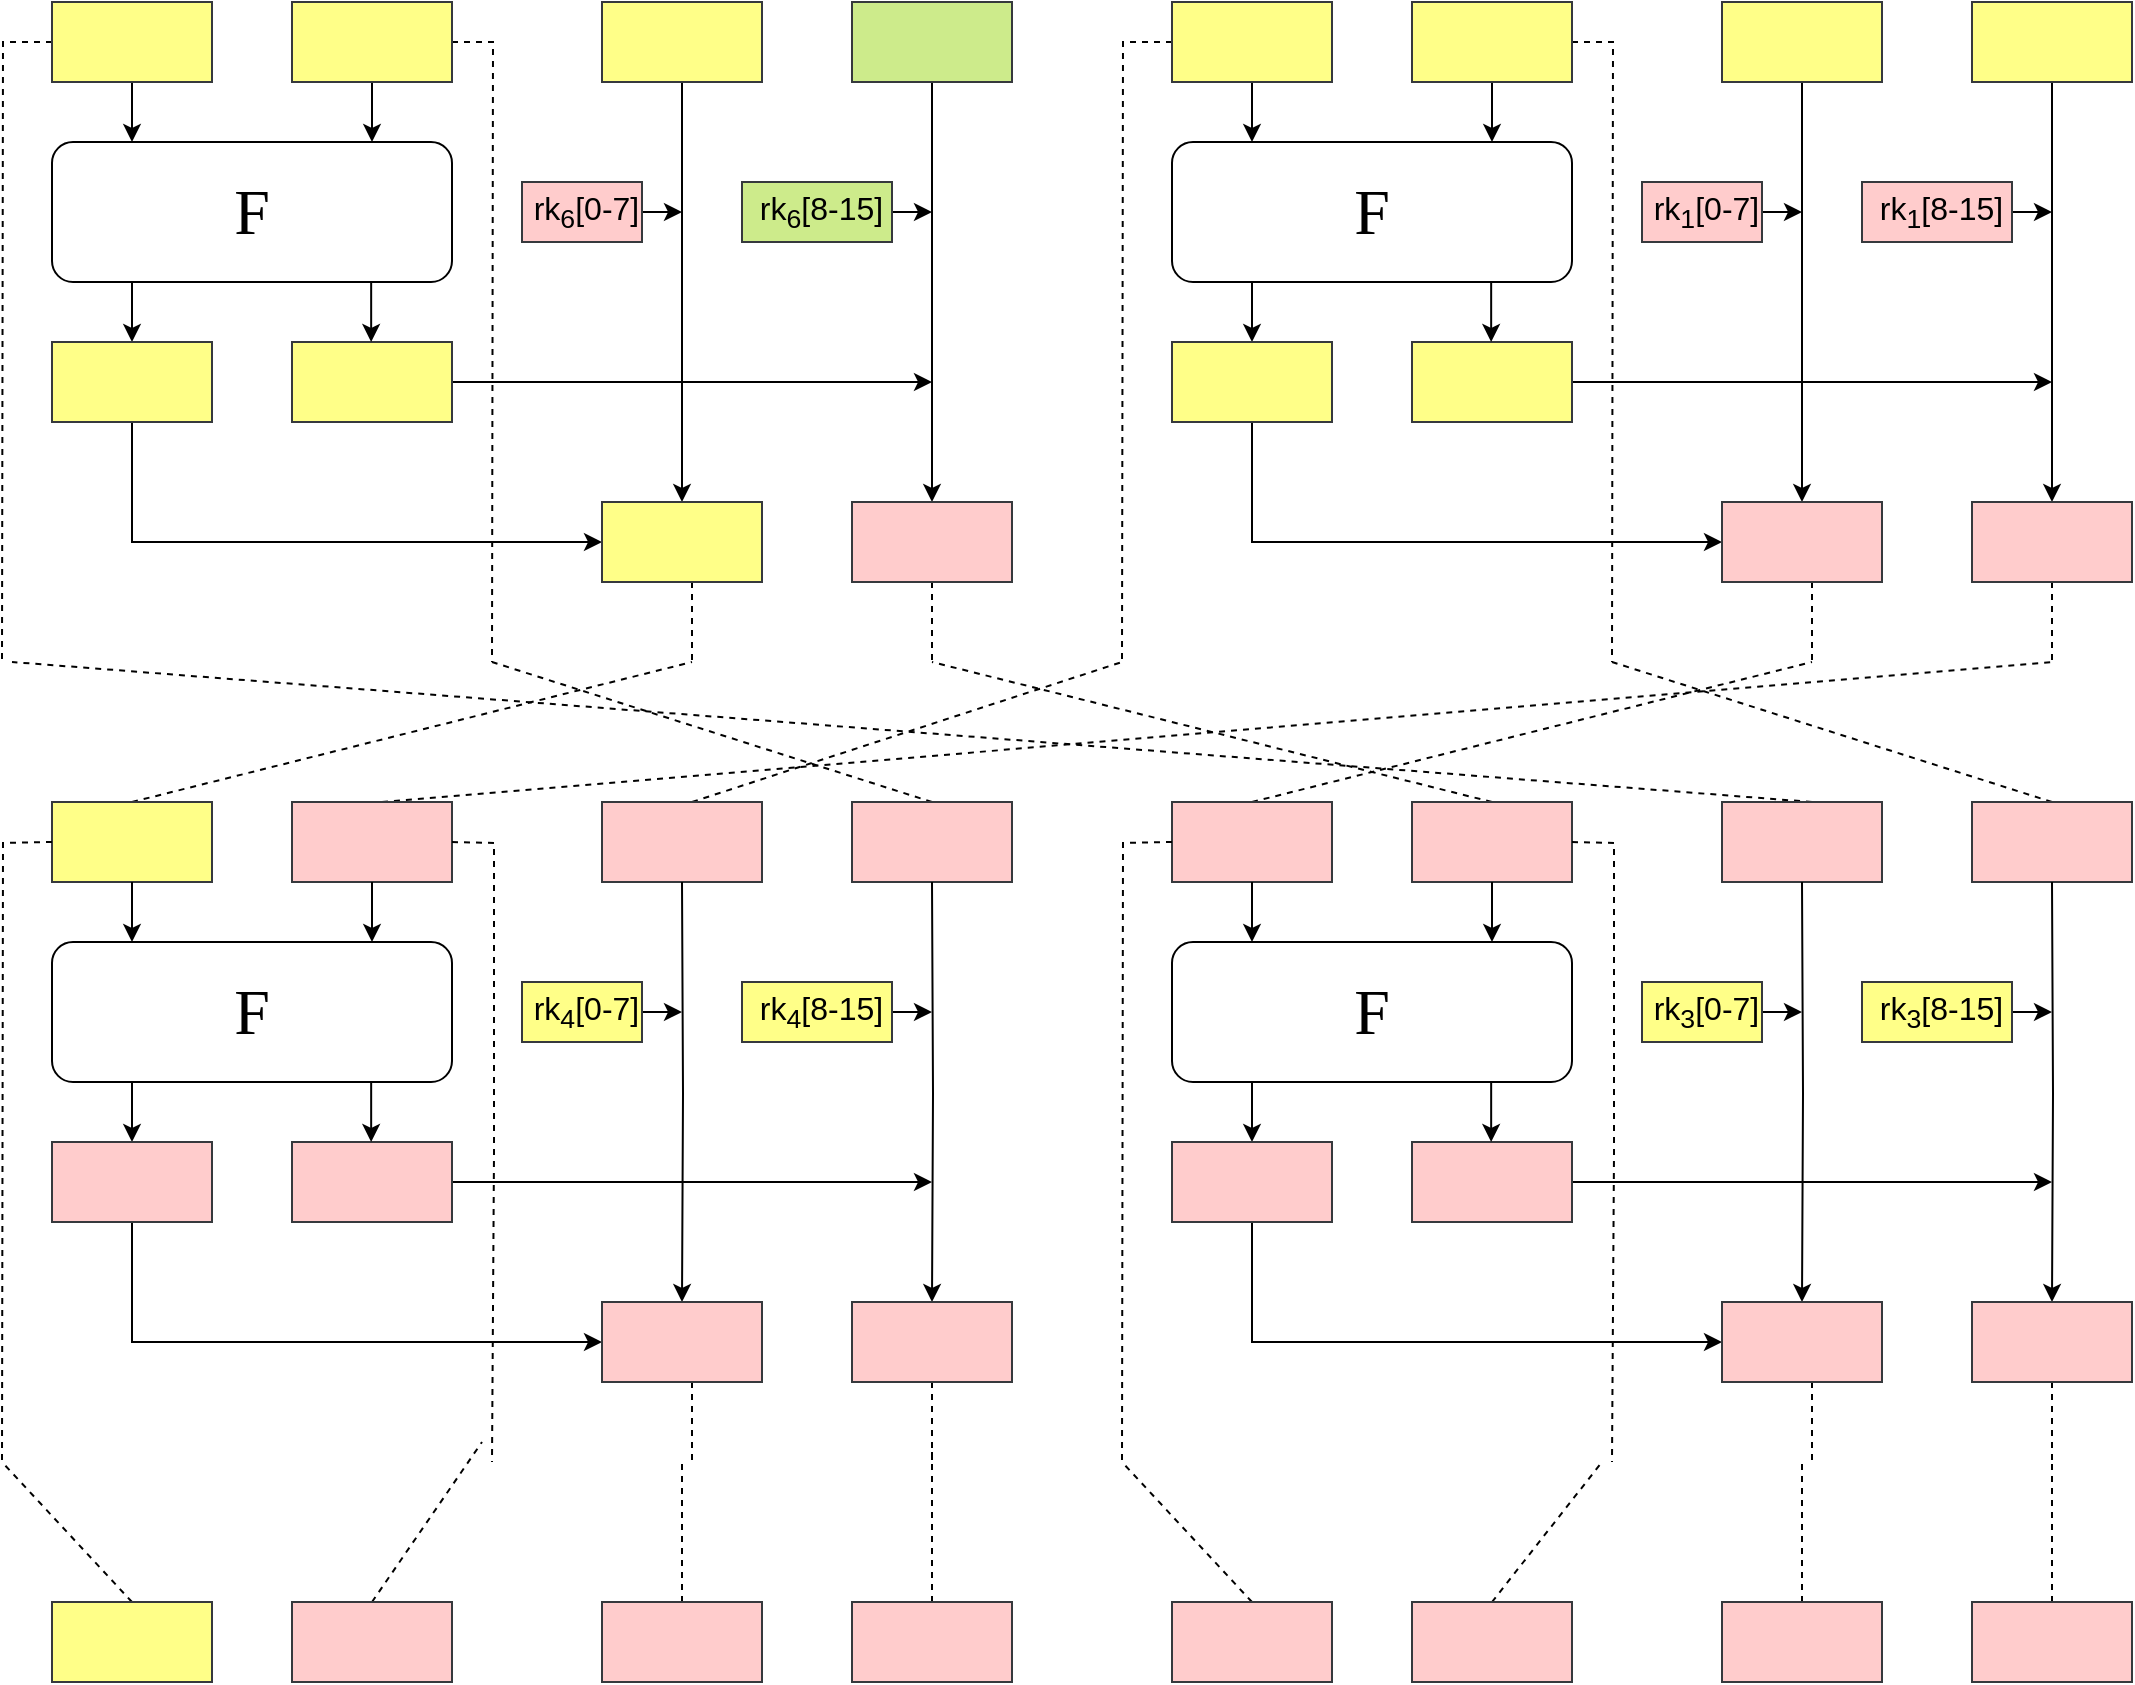 <mxfile version="25.0.3">
  <diagram name="第 1 页" id="33T3oQKg2jp4dK40noAK">
    <mxGraphModel dx="2049" dy="1054" grid="1" gridSize="10" guides="1" tooltips="1" connect="1" arrows="1" fold="1" page="1" pageScale="1" pageWidth="1169" pageHeight="1654" math="0" shadow="0">
      <root>
        <mxCell id="0" />
        <mxCell id="1" parent="0" />
        <mxCell id="R2j_WGsKVn8EYMGW6Qm4-13" style="edgeStyle=orthogonalEdgeStyle;rounded=0;orthogonalLoop=1;jettySize=auto;html=1;" parent="1" source="D-i1duRZGYbxX3AgBeWL-1" edge="1">
          <mxGeometry relative="1" as="geometry">
            <mxPoint x="115" y="100" as="targetPoint" />
          </mxGeometry>
        </mxCell>
        <mxCell id="R2j_WGsKVn8EYMGW6Qm4-34" style="edgeStyle=orthogonalEdgeStyle;rounded=0;orthogonalLoop=1;jettySize=auto;html=1;dashed=1;strokeColor=default;align=center;verticalAlign=middle;fontFamily=Times New Roman;fontSize=18;fontColor=default;labelBackgroundColor=default;endArrow=none;endFill=0;" parent="1" source="D-i1duRZGYbxX3AgBeWL-1" edge="1">
          <mxGeometry relative="1" as="geometry">
            <mxPoint x="50" y="360.0" as="targetPoint" />
          </mxGeometry>
        </mxCell>
        <mxCell id="D-i1duRZGYbxX3AgBeWL-1" value="" style="rounded=0;whiteSpace=wrap;html=1;fillColor=#ffff88;strokeColor=#36393d;" parent="1" vertex="1">
          <mxGeometry x="75" y="30" width="80" height="40" as="geometry" />
        </mxCell>
        <mxCell id="D-i1duRZGYbxX3AgBeWL-120" style="rounded=0;orthogonalLoop=1;jettySize=auto;html=1;exitX=0;exitY=1;exitDx=0;exitDy=0;fontFamily=Times New Roman;fontSize=18;fontColor=default;dashed=1;strokeColor=default;align=center;verticalAlign=middle;labelBackgroundColor=default;endArrow=none;endFill=0;" parent="1" edge="1">
          <mxGeometry relative="1" as="geometry">
            <mxPoint x="395" y="360" as="targetPoint" />
            <mxPoint x="395" y="320" as="sourcePoint" />
          </mxGeometry>
        </mxCell>
        <mxCell id="D-i1duRZGYbxX3AgBeWL-121" style="rounded=0;orthogonalLoop=1;jettySize=auto;html=1;exitX=0;exitY=1;exitDx=0;exitDy=0;fontFamily=Times New Roman;fontSize=18;fontColor=default;dashed=1;strokeColor=default;align=center;verticalAlign=middle;labelBackgroundColor=default;endArrow=none;endFill=0;" parent="1" edge="1">
          <mxGeometry relative="1" as="geometry">
            <mxPoint x="515" y="360" as="targetPoint" />
            <mxPoint x="515" y="320" as="sourcePoint" />
          </mxGeometry>
        </mxCell>
        <mxCell id="D-i1duRZGYbxX3AgBeWL-126" style="rounded=0;orthogonalLoop=1;jettySize=auto;html=1;exitX=1;exitY=0;exitDx=0;exitDy=0;fontFamily=Times New Roman;fontSize=18;fontColor=default;endArrow=none;endFill=0;dashed=1;" parent="1" edge="1">
          <mxGeometry relative="1" as="geometry">
            <mxPoint x="395" y="360" as="targetPoint" />
            <mxPoint x="115" y="430" as="sourcePoint" />
          </mxGeometry>
        </mxCell>
        <mxCell id="D-i1duRZGYbxX3AgBeWL-127" style="rounded=0;orthogonalLoop=1;jettySize=auto;html=1;exitX=0;exitY=0;exitDx=0;exitDy=0;fontFamily=Times New Roman;fontSize=18;fontColor=default;dashed=1;strokeColor=default;align=center;verticalAlign=middle;labelBackgroundColor=default;endArrow=none;endFill=0;" parent="1" edge="1">
          <mxGeometry relative="1" as="geometry">
            <mxPoint x="1075" y="360" as="targetPoint" />
            <mxPoint x="240" y="430" as="sourcePoint" />
          </mxGeometry>
        </mxCell>
        <mxCell id="D-i1duRZGYbxX3AgBeWL-128" style="rounded=0;orthogonalLoop=1;jettySize=auto;html=1;exitX=1;exitY=0;exitDx=0;exitDy=0;fontFamily=Times New Roman;fontSize=18;fontColor=default;dashed=1;strokeColor=default;align=center;verticalAlign=middle;labelBackgroundColor=default;endArrow=none;endFill=0;" parent="1" edge="1">
          <mxGeometry relative="1" as="geometry">
            <mxPoint x="610" y="360" as="targetPoint" />
            <mxPoint x="395" y="430" as="sourcePoint" />
          </mxGeometry>
        </mxCell>
        <mxCell id="D-i1duRZGYbxX3AgBeWL-129" style="rounded=0;orthogonalLoop=1;jettySize=auto;html=1;exitX=0;exitY=0;exitDx=0;exitDy=0;fontFamily=Times New Roman;fontSize=18;fontColor=default;dashed=1;strokeColor=default;align=center;verticalAlign=middle;labelBackgroundColor=default;endArrow=none;endFill=0;" parent="1" edge="1">
          <mxGeometry relative="1" as="geometry">
            <mxPoint x="295" y="360" as="targetPoint" />
            <mxPoint x="515" y="430" as="sourcePoint" />
          </mxGeometry>
        </mxCell>
        <mxCell id="D-i1duRZGYbxX3AgBeWL-130" style="rounded=0;orthogonalLoop=1;jettySize=auto;html=1;exitX=1;exitY=0;exitDx=0;exitDy=0;fontFamily=Times New Roman;fontSize=18;fontColor=default;dashed=1;strokeColor=default;align=center;verticalAlign=middle;labelBackgroundColor=default;endArrow=none;endFill=0;" parent="1" edge="1">
          <mxGeometry relative="1" as="geometry">
            <mxPoint x="955" y="360" as="targetPoint" />
            <mxPoint x="675" y="430" as="sourcePoint" />
          </mxGeometry>
        </mxCell>
        <mxCell id="D-i1duRZGYbxX3AgBeWL-131" style="rounded=0;orthogonalLoop=1;jettySize=auto;html=1;exitX=0;exitY=0;exitDx=0;exitDy=0;fontFamily=Times New Roman;fontSize=18;fontColor=default;dashed=1;strokeColor=default;align=center;verticalAlign=middle;labelBackgroundColor=default;endArrow=none;endFill=0;" parent="1" edge="1">
          <mxGeometry relative="1" as="geometry">
            <mxPoint x="515" y="360" as="targetPoint" />
            <mxPoint x="795" y="430" as="sourcePoint" />
          </mxGeometry>
        </mxCell>
        <mxCell id="D-i1duRZGYbxX3AgBeWL-132" style="rounded=0;orthogonalLoop=1;jettySize=auto;html=1;exitX=1;exitY=0;exitDx=0;exitDy=0;fontFamily=Times New Roman;fontSize=18;fontColor=default;dashed=1;strokeColor=default;align=center;verticalAlign=middle;labelBackgroundColor=default;endArrow=none;endFill=0;" parent="1" edge="1">
          <mxGeometry relative="1" as="geometry">
            <mxPoint x="55" y="360" as="targetPoint" />
            <mxPoint x="955" y="430" as="sourcePoint" />
          </mxGeometry>
        </mxCell>
        <mxCell id="D-i1duRZGYbxX3AgBeWL-133" style="rounded=0;orthogonalLoop=1;jettySize=auto;html=1;exitX=1;exitY=0;exitDx=0;exitDy=0;fontFamily=Times New Roman;fontSize=18;fontColor=default;dashed=1;strokeColor=default;align=center;verticalAlign=middle;labelBackgroundColor=default;endArrow=none;endFill=0;" parent="1" edge="1">
          <mxGeometry relative="1" as="geometry">
            <mxPoint x="855" y="360" as="targetPoint" />
            <mxPoint x="1075" y="430" as="sourcePoint" />
          </mxGeometry>
        </mxCell>
        <mxCell id="R2j_WGsKVn8EYMGW6Qm4-14" style="edgeStyle=orthogonalEdgeStyle;rounded=0;orthogonalLoop=1;jettySize=auto;html=1;" parent="1" source="R2j_WGsKVn8EYMGW6Qm4-2" edge="1">
          <mxGeometry relative="1" as="geometry">
            <mxPoint x="235" y="100" as="targetPoint" />
          </mxGeometry>
        </mxCell>
        <mxCell id="R2j_WGsKVn8EYMGW6Qm4-35" style="edgeStyle=orthogonalEdgeStyle;rounded=0;orthogonalLoop=1;jettySize=auto;html=1;dashed=1;strokeColor=default;align=center;verticalAlign=middle;fontFamily=Times New Roman;fontSize=18;fontColor=default;labelBackgroundColor=default;endArrow=none;endFill=0;" parent="1" source="R2j_WGsKVn8EYMGW6Qm4-2" edge="1">
          <mxGeometry relative="1" as="geometry">
            <mxPoint x="295" y="360.0" as="targetPoint" />
          </mxGeometry>
        </mxCell>
        <mxCell id="R2j_WGsKVn8EYMGW6Qm4-2" value="" style="rounded=0;whiteSpace=wrap;html=1;fillColor=#ffff88;strokeColor=#36393d;" parent="1" vertex="1">
          <mxGeometry x="195" y="30" width="80" height="40" as="geometry" />
        </mxCell>
        <mxCell id="R2j_WGsKVn8EYMGW6Qm4-20" style="edgeStyle=orthogonalEdgeStyle;rounded=0;orthogonalLoop=1;jettySize=auto;html=1;entryX=0.5;entryY=0;entryDx=0;entryDy=0;" parent="1" source="R2j_WGsKVn8EYMGW6Qm4-3" target="R2j_WGsKVn8EYMGW6Qm4-21" edge="1">
          <mxGeometry relative="1" as="geometry">
            <mxPoint x="390" y="250" as="targetPoint" />
          </mxGeometry>
        </mxCell>
        <mxCell id="R2j_WGsKVn8EYMGW6Qm4-3" value="" style="rounded=0;whiteSpace=wrap;html=1;fillColor=#ffff88;strokeColor=#36393d;" parent="1" vertex="1">
          <mxGeometry x="350" y="30" width="80" height="40" as="geometry" />
        </mxCell>
        <mxCell id="R2j_WGsKVn8EYMGW6Qm4-32" style="edgeStyle=orthogonalEdgeStyle;rounded=0;orthogonalLoop=1;jettySize=auto;html=1;entryX=0.5;entryY=0;entryDx=0;entryDy=0;" parent="1" source="R2j_WGsKVn8EYMGW6Qm4-4" target="R2j_WGsKVn8EYMGW6Qm4-29" edge="1">
          <mxGeometry relative="1" as="geometry" />
        </mxCell>
        <mxCell id="R2j_WGsKVn8EYMGW6Qm4-4" value="" style="rounded=0;whiteSpace=wrap;html=1;fillColor=#cdeb8b;strokeColor=#36393d;" parent="1" vertex="1">
          <mxGeometry x="475" y="30" width="80" height="40" as="geometry" />
        </mxCell>
        <mxCell id="R2j_WGsKVn8EYMGW6Qm4-5" value="&lt;font face=&quot;Lucida Console&quot; style=&quot;font-size: 32px;&quot;&gt;F&lt;/font&gt;" style="rounded=1;whiteSpace=wrap;html=1;" parent="1" vertex="1">
          <mxGeometry x="75" y="100" width="200" height="70" as="geometry" />
        </mxCell>
        <mxCell id="R2j_WGsKVn8EYMGW6Qm4-15" style="edgeStyle=orthogonalEdgeStyle;rounded=0;orthogonalLoop=1;jettySize=auto;html=1;startArrow=classic;startFill=1;endArrow=none;endFill=0;" parent="1" source="R2j_WGsKVn8EYMGW6Qm4-8" edge="1">
          <mxGeometry relative="1" as="geometry">
            <mxPoint x="115" y="170" as="targetPoint" />
          </mxGeometry>
        </mxCell>
        <mxCell id="R2j_WGsKVn8EYMGW6Qm4-26" style="edgeStyle=orthogonalEdgeStyle;rounded=0;orthogonalLoop=1;jettySize=auto;html=1;entryX=0;entryY=0.5;entryDx=0;entryDy=0;" parent="1" target="R2j_WGsKVn8EYMGW6Qm4-21" edge="1">
          <mxGeometry relative="1" as="geometry">
            <mxPoint x="115" y="240" as="sourcePoint" />
            <mxPoint x="310" y="300" as="targetPoint" />
            <Array as="points">
              <mxPoint x="115" y="300" />
            </Array>
          </mxGeometry>
        </mxCell>
        <mxCell id="R2j_WGsKVn8EYMGW6Qm4-8" value="" style="rounded=0;whiteSpace=wrap;html=1;fillColor=#ffff88;strokeColor=#36393d;" parent="1" vertex="1">
          <mxGeometry x="75" y="200" width="80" height="40" as="geometry" />
        </mxCell>
        <mxCell id="R2j_WGsKVn8EYMGW6Qm4-31" style="edgeStyle=orthogonalEdgeStyle;rounded=0;orthogonalLoop=1;jettySize=auto;html=1;" parent="1" source="R2j_WGsKVn8EYMGW6Qm4-19" edge="1">
          <mxGeometry relative="1" as="geometry">
            <mxPoint x="515" y="220" as="targetPoint" />
          </mxGeometry>
        </mxCell>
        <mxCell id="R2j_WGsKVn8EYMGW6Qm4-19" value="" style="rounded=0;whiteSpace=wrap;html=1;fillColor=#ffff88;strokeColor=#36393d;" parent="1" vertex="1">
          <mxGeometry x="195" y="200" width="80" height="40" as="geometry" />
        </mxCell>
        <mxCell id="R2j_WGsKVn8EYMGW6Qm4-21" value="" style="rounded=0;whiteSpace=wrap;html=1;fillColor=#ffff88;strokeColor=#36393d;" parent="1" vertex="1">
          <mxGeometry x="350" y="280" width="80" height="40" as="geometry" />
        </mxCell>
        <mxCell id="R2j_WGsKVn8EYMGW6Qm4-27" style="edgeStyle=orthogonalEdgeStyle;rounded=0;orthogonalLoop=1;jettySize=auto;html=1;" parent="1" source="R2j_WGsKVn8EYMGW6Qm4-23" edge="1">
          <mxGeometry relative="1" as="geometry">
            <mxPoint x="390" y="135" as="targetPoint" />
          </mxGeometry>
        </mxCell>
        <mxCell id="R2j_WGsKVn8EYMGW6Qm4-23" value="&lt;font style=&quot;font-size: 16px;&quot;&gt;&amp;nbsp;rk&lt;sub&gt;6&lt;/sub&gt;[0-7]&lt;/font&gt;" style="text;html=1;align=center;verticalAlign=middle;whiteSpace=wrap;rounded=0;fillColor=#ffcccc;strokeColor=#36393d;" parent="1" vertex="1">
          <mxGeometry x="310" y="120" width="60" height="30" as="geometry" />
        </mxCell>
        <mxCell id="R2j_WGsKVn8EYMGW6Qm4-33" style="edgeStyle=orthogonalEdgeStyle;rounded=0;orthogonalLoop=1;jettySize=auto;html=1;" parent="1" source="R2j_WGsKVn8EYMGW6Qm4-28" edge="1">
          <mxGeometry relative="1" as="geometry">
            <mxPoint x="515" y="135" as="targetPoint" />
          </mxGeometry>
        </mxCell>
        <mxCell id="R2j_WGsKVn8EYMGW6Qm4-28" value="&lt;font style=&quot;font-size: 16px;&quot;&gt;&amp;nbsp;rk&lt;sub&gt;6&lt;/sub&gt;[8-15]&lt;/font&gt;" style="text;html=1;align=center;verticalAlign=middle;whiteSpace=wrap;rounded=0;fillColor=#cdeb8b;strokeColor=#36393d;" parent="1" vertex="1">
          <mxGeometry x="420" y="120" width="75" height="30" as="geometry" />
        </mxCell>
        <mxCell id="R2j_WGsKVn8EYMGW6Qm4-29" value="" style="rounded=0;whiteSpace=wrap;html=1;fillColor=#ffcccc;strokeColor=#36393d;" parent="1" vertex="1">
          <mxGeometry x="475" y="280" width="80" height="40" as="geometry" />
        </mxCell>
        <mxCell id="R2j_WGsKVn8EYMGW6Qm4-36" value="" style="rounded=0;whiteSpace=wrap;html=1;fillColor=#ffff88;strokeColor=#36393d;" parent="1" vertex="1">
          <mxGeometry x="75" y="430" width="80" height="40" as="geometry" />
        </mxCell>
        <mxCell id="R2j_WGsKVn8EYMGW6Qm4-37" value="" style="rounded=0;whiteSpace=wrap;html=1;fillColor=#ffcccc;strokeColor=#36393d;" parent="1" vertex="1">
          <mxGeometry x="195" y="430" width="80" height="40" as="geometry" />
        </mxCell>
        <mxCell id="R2j_WGsKVn8EYMGW6Qm4-38" value="" style="rounded=0;whiteSpace=wrap;html=1;fillColor=#ffcccc;strokeColor=#36393d;" parent="1" vertex="1">
          <mxGeometry x="350" y="430" width="80" height="40" as="geometry" />
        </mxCell>
        <mxCell id="R2j_WGsKVn8EYMGW6Qm4-39" value="" style="rounded=0;whiteSpace=wrap;html=1;fillColor=#ffcccc;strokeColor=#36393d;" parent="1" vertex="1">
          <mxGeometry x="475" y="430" width="80" height="40" as="geometry" />
        </mxCell>
        <mxCell id="R2j_WGsKVn8EYMGW6Qm4-73" style="edgeStyle=orthogonalEdgeStyle;rounded=0;orthogonalLoop=1;jettySize=auto;html=1;startArrow=classic;startFill=1;endArrow=none;endFill=0;" parent="1" edge="1">
          <mxGeometry relative="1" as="geometry">
            <mxPoint x="234.58" y="170" as="targetPoint" />
            <mxPoint x="234.58" y="200" as="sourcePoint" />
          </mxGeometry>
        </mxCell>
        <mxCell id="R2j_WGsKVn8EYMGW6Qm4-78" style="edgeStyle=orthogonalEdgeStyle;rounded=0;orthogonalLoop=1;jettySize=auto;html=1;" parent="1" source="R2j_WGsKVn8EYMGW6Qm4-80" edge="1">
          <mxGeometry relative="1" as="geometry">
            <mxPoint x="675" y="100" as="targetPoint" />
          </mxGeometry>
        </mxCell>
        <mxCell id="R2j_WGsKVn8EYMGW6Qm4-79" style="edgeStyle=orthogonalEdgeStyle;rounded=0;orthogonalLoop=1;jettySize=auto;html=1;dashed=1;strokeColor=default;align=center;verticalAlign=middle;fontFamily=Times New Roman;fontSize=18;fontColor=default;labelBackgroundColor=default;endArrow=none;endFill=0;" parent="1" source="R2j_WGsKVn8EYMGW6Qm4-80" edge="1">
          <mxGeometry relative="1" as="geometry">
            <mxPoint x="610" y="360.0" as="targetPoint" />
          </mxGeometry>
        </mxCell>
        <mxCell id="R2j_WGsKVn8EYMGW6Qm4-80" value="" style="rounded=0;whiteSpace=wrap;html=1;fillColor=#ffff88;strokeColor=#36393d;" parent="1" vertex="1">
          <mxGeometry x="635" y="30" width="80" height="40" as="geometry" />
        </mxCell>
        <mxCell id="R2j_WGsKVn8EYMGW6Qm4-81" style="rounded=0;orthogonalLoop=1;jettySize=auto;html=1;exitX=0;exitY=1;exitDx=0;exitDy=0;fontFamily=Times New Roman;fontSize=18;fontColor=default;dashed=1;strokeColor=default;align=center;verticalAlign=middle;labelBackgroundColor=default;endArrow=none;endFill=0;" parent="1" edge="1">
          <mxGeometry relative="1" as="geometry">
            <mxPoint x="955" y="360" as="targetPoint" />
            <mxPoint x="955" y="320" as="sourcePoint" />
          </mxGeometry>
        </mxCell>
        <mxCell id="R2j_WGsKVn8EYMGW6Qm4-82" style="rounded=0;orthogonalLoop=1;jettySize=auto;html=1;exitX=0;exitY=1;exitDx=0;exitDy=0;fontFamily=Times New Roman;fontSize=18;fontColor=default;dashed=1;strokeColor=default;align=center;verticalAlign=middle;labelBackgroundColor=default;endArrow=none;endFill=0;" parent="1" edge="1">
          <mxGeometry relative="1" as="geometry">
            <mxPoint x="1075" y="360" as="targetPoint" />
            <mxPoint x="1075" y="320" as="sourcePoint" />
          </mxGeometry>
        </mxCell>
        <mxCell id="R2j_WGsKVn8EYMGW6Qm4-83" style="edgeStyle=orthogonalEdgeStyle;rounded=0;orthogonalLoop=1;jettySize=auto;html=1;" parent="1" source="R2j_WGsKVn8EYMGW6Qm4-85" edge="1">
          <mxGeometry relative="1" as="geometry">
            <mxPoint x="795" y="100" as="targetPoint" />
          </mxGeometry>
        </mxCell>
        <mxCell id="R2j_WGsKVn8EYMGW6Qm4-84" style="edgeStyle=orthogonalEdgeStyle;rounded=0;orthogonalLoop=1;jettySize=auto;html=1;dashed=1;strokeColor=default;align=center;verticalAlign=middle;fontFamily=Times New Roman;fontSize=18;fontColor=default;labelBackgroundColor=default;endArrow=none;endFill=0;" parent="1" source="R2j_WGsKVn8EYMGW6Qm4-85" edge="1">
          <mxGeometry relative="1" as="geometry">
            <mxPoint x="855" y="360.0" as="targetPoint" />
          </mxGeometry>
        </mxCell>
        <mxCell id="R2j_WGsKVn8EYMGW6Qm4-85" value="" style="rounded=0;whiteSpace=wrap;html=1;fillColor=#ffff88;strokeColor=#36393d;" parent="1" vertex="1">
          <mxGeometry x="755" y="30" width="80" height="40" as="geometry" />
        </mxCell>
        <mxCell id="R2j_WGsKVn8EYMGW6Qm4-86" style="edgeStyle=orthogonalEdgeStyle;rounded=0;orthogonalLoop=1;jettySize=auto;html=1;entryX=0.5;entryY=0;entryDx=0;entryDy=0;" parent="1" source="R2j_WGsKVn8EYMGW6Qm4-87" target="R2j_WGsKVn8EYMGW6Qm4-96" edge="1">
          <mxGeometry relative="1" as="geometry">
            <mxPoint x="950" y="250" as="targetPoint" />
          </mxGeometry>
        </mxCell>
        <mxCell id="R2j_WGsKVn8EYMGW6Qm4-87" value="" style="rounded=0;whiteSpace=wrap;html=1;fillColor=#ffff88;strokeColor=#36393d;" parent="1" vertex="1">
          <mxGeometry x="910" y="30" width="80" height="40" as="geometry" />
        </mxCell>
        <mxCell id="R2j_WGsKVn8EYMGW6Qm4-88" style="edgeStyle=orthogonalEdgeStyle;rounded=0;orthogonalLoop=1;jettySize=auto;html=1;entryX=0.5;entryY=0;entryDx=0;entryDy=0;" parent="1" source="R2j_WGsKVn8EYMGW6Qm4-89" target="R2j_WGsKVn8EYMGW6Qm4-101" edge="1">
          <mxGeometry relative="1" as="geometry" />
        </mxCell>
        <mxCell id="R2j_WGsKVn8EYMGW6Qm4-89" value="" style="rounded=0;whiteSpace=wrap;html=1;fillColor=#ffff88;strokeColor=#36393d;" parent="1" vertex="1">
          <mxGeometry x="1035" y="30" width="80" height="40" as="geometry" />
        </mxCell>
        <mxCell id="R2j_WGsKVn8EYMGW6Qm4-90" value="&lt;font face=&quot;Lucida Console&quot; style=&quot;font-size: 32px;&quot;&gt;F&lt;/font&gt;" style="rounded=1;whiteSpace=wrap;html=1;" parent="1" vertex="1">
          <mxGeometry x="635" y="100" width="200" height="70" as="geometry" />
        </mxCell>
        <mxCell id="R2j_WGsKVn8EYMGW6Qm4-91" style="edgeStyle=orthogonalEdgeStyle;rounded=0;orthogonalLoop=1;jettySize=auto;html=1;startArrow=classic;startFill=1;endArrow=none;endFill=0;" parent="1" source="R2j_WGsKVn8EYMGW6Qm4-93" edge="1">
          <mxGeometry relative="1" as="geometry">
            <mxPoint x="675" y="170" as="targetPoint" />
          </mxGeometry>
        </mxCell>
        <mxCell id="R2j_WGsKVn8EYMGW6Qm4-92" style="edgeStyle=orthogonalEdgeStyle;rounded=0;orthogonalLoop=1;jettySize=auto;html=1;entryX=0;entryY=0.5;entryDx=0;entryDy=0;" parent="1" target="R2j_WGsKVn8EYMGW6Qm4-96" edge="1">
          <mxGeometry relative="1" as="geometry">
            <mxPoint x="675" y="240" as="sourcePoint" />
            <mxPoint x="870" y="300" as="targetPoint" />
            <Array as="points">
              <mxPoint x="675" y="300" />
            </Array>
          </mxGeometry>
        </mxCell>
        <mxCell id="R2j_WGsKVn8EYMGW6Qm4-93" value="" style="rounded=0;whiteSpace=wrap;html=1;fillColor=#ffff88;strokeColor=#36393d;" parent="1" vertex="1">
          <mxGeometry x="635" y="200" width="80" height="40" as="geometry" />
        </mxCell>
        <mxCell id="R2j_WGsKVn8EYMGW6Qm4-94" style="edgeStyle=orthogonalEdgeStyle;rounded=0;orthogonalLoop=1;jettySize=auto;html=1;" parent="1" source="R2j_WGsKVn8EYMGW6Qm4-95" edge="1">
          <mxGeometry relative="1" as="geometry">
            <mxPoint x="1075" y="220" as="targetPoint" />
          </mxGeometry>
        </mxCell>
        <mxCell id="R2j_WGsKVn8EYMGW6Qm4-95" value="" style="rounded=0;whiteSpace=wrap;html=1;fillColor=#ffff88;strokeColor=#36393d;" parent="1" vertex="1">
          <mxGeometry x="755" y="200" width="80" height="40" as="geometry" />
        </mxCell>
        <mxCell id="R2j_WGsKVn8EYMGW6Qm4-96" value="" style="rounded=0;whiteSpace=wrap;html=1;fillColor=#ffcccc;strokeColor=#36393d;" parent="1" vertex="1">
          <mxGeometry x="910" y="280" width="80" height="40" as="geometry" />
        </mxCell>
        <mxCell id="R2j_WGsKVn8EYMGW6Qm4-97" style="edgeStyle=orthogonalEdgeStyle;rounded=0;orthogonalLoop=1;jettySize=auto;html=1;" parent="1" source="R2j_WGsKVn8EYMGW6Qm4-98" edge="1">
          <mxGeometry relative="1" as="geometry">
            <mxPoint x="950" y="135" as="targetPoint" />
          </mxGeometry>
        </mxCell>
        <mxCell id="R2j_WGsKVn8EYMGW6Qm4-98" value="&lt;font style=&quot;font-size: 16px;&quot;&gt;&amp;nbsp;rk&lt;sub&gt;1&lt;/sub&gt;[0-7]&lt;/font&gt;" style="text;html=1;align=center;verticalAlign=middle;whiteSpace=wrap;rounded=0;fillColor=#ffcccc;strokeColor=#36393d;" parent="1" vertex="1">
          <mxGeometry x="870" y="120" width="60" height="30" as="geometry" />
        </mxCell>
        <mxCell id="R2j_WGsKVn8EYMGW6Qm4-99" style="edgeStyle=orthogonalEdgeStyle;rounded=0;orthogonalLoop=1;jettySize=auto;html=1;" parent="1" source="R2j_WGsKVn8EYMGW6Qm4-100" edge="1">
          <mxGeometry relative="1" as="geometry">
            <mxPoint x="1075" y="135" as="targetPoint" />
          </mxGeometry>
        </mxCell>
        <mxCell id="R2j_WGsKVn8EYMGW6Qm4-100" value="&lt;font style=&quot;font-size: 16px;&quot;&gt;&amp;nbsp;rk&lt;sub&gt;1&lt;/sub&gt;[8-15]&lt;/font&gt;" style="text;html=1;align=center;verticalAlign=middle;whiteSpace=wrap;rounded=0;fillColor=#ffcccc;strokeColor=#36393d;" parent="1" vertex="1">
          <mxGeometry x="980" y="120" width="75" height="30" as="geometry" />
        </mxCell>
        <mxCell id="R2j_WGsKVn8EYMGW6Qm4-101" value="" style="rounded=0;whiteSpace=wrap;html=1;fillColor=#ffcccc;strokeColor=#36393d;" parent="1" vertex="1">
          <mxGeometry x="1035" y="280" width="80" height="40" as="geometry" />
        </mxCell>
        <mxCell id="R2j_WGsKVn8EYMGW6Qm4-102" style="edgeStyle=orthogonalEdgeStyle;rounded=0;orthogonalLoop=1;jettySize=auto;html=1;startArrow=classic;startFill=1;endArrow=none;endFill=0;" parent="1" edge="1">
          <mxGeometry relative="1" as="geometry">
            <mxPoint x="794.58" y="170" as="targetPoint" />
            <mxPoint x="794.58" y="200" as="sourcePoint" />
          </mxGeometry>
        </mxCell>
        <mxCell id="R2j_WGsKVn8EYMGW6Qm4-103" value="" style="rounded=0;whiteSpace=wrap;html=1;fillColor=#ffcccc;strokeColor=#36393d;" parent="1" vertex="1">
          <mxGeometry x="635" y="430" width="80" height="40" as="geometry" />
        </mxCell>
        <mxCell id="R2j_WGsKVn8EYMGW6Qm4-104" value="" style="rounded=0;whiteSpace=wrap;html=1;fillColor=#ffcccc;strokeColor=#36393d;" parent="1" vertex="1">
          <mxGeometry x="755" y="430" width="80" height="40" as="geometry" />
        </mxCell>
        <mxCell id="R2j_WGsKVn8EYMGW6Qm4-105" value="" style="rounded=0;whiteSpace=wrap;html=1;fillColor=#ffcccc;strokeColor=#36393d;" parent="1" vertex="1">
          <mxGeometry x="910" y="430" width="80" height="40" as="geometry" />
        </mxCell>
        <mxCell id="R2j_WGsKVn8EYMGW6Qm4-106" value="" style="rounded=0;whiteSpace=wrap;html=1;fillColor=#ffcccc;strokeColor=#36393d;" parent="1" vertex="1">
          <mxGeometry x="1035" y="430" width="80" height="40" as="geometry" />
        </mxCell>
        <mxCell id="R2j_WGsKVn8EYMGW6Qm4-158" style="edgeStyle=orthogonalEdgeStyle;rounded=0;orthogonalLoop=1;jettySize=auto;html=1;" parent="1" edge="1">
          <mxGeometry relative="1" as="geometry">
            <mxPoint x="115" y="500" as="targetPoint" />
            <mxPoint x="115" y="470" as="sourcePoint" />
          </mxGeometry>
        </mxCell>
        <mxCell id="R2j_WGsKVn8EYMGW6Qm4-159" style="edgeStyle=orthogonalEdgeStyle;rounded=0;orthogonalLoop=1;jettySize=auto;html=1;dashed=1;strokeColor=default;align=center;verticalAlign=middle;fontFamily=Times New Roman;fontSize=18;fontColor=default;labelBackgroundColor=default;endArrow=none;endFill=0;" parent="1" edge="1">
          <mxGeometry relative="1" as="geometry">
            <mxPoint x="50" y="760.0" as="targetPoint" />
            <mxPoint x="75" y="450" as="sourcePoint" />
          </mxGeometry>
        </mxCell>
        <mxCell id="R2j_WGsKVn8EYMGW6Qm4-160" style="rounded=0;orthogonalLoop=1;jettySize=auto;html=1;exitX=0;exitY=1;exitDx=0;exitDy=0;fontFamily=Times New Roman;fontSize=18;fontColor=default;dashed=1;strokeColor=default;align=center;verticalAlign=middle;labelBackgroundColor=default;endArrow=none;endFill=0;" parent="1" edge="1">
          <mxGeometry relative="1" as="geometry">
            <mxPoint x="395" y="760" as="targetPoint" />
            <mxPoint x="395" y="720" as="sourcePoint" />
          </mxGeometry>
        </mxCell>
        <mxCell id="R2j_WGsKVn8EYMGW6Qm4-161" style="rounded=0;orthogonalLoop=1;jettySize=auto;html=1;exitX=0;exitY=1;exitDx=0;exitDy=0;fontFamily=Times New Roman;fontSize=18;fontColor=default;dashed=1;strokeColor=default;align=center;verticalAlign=middle;labelBackgroundColor=default;endArrow=none;endFill=0;" parent="1" edge="1">
          <mxGeometry relative="1" as="geometry">
            <mxPoint x="515" y="760" as="targetPoint" />
            <mxPoint x="515" y="720" as="sourcePoint" />
          </mxGeometry>
        </mxCell>
        <mxCell id="R2j_WGsKVn8EYMGW6Qm4-170" style="edgeStyle=orthogonalEdgeStyle;rounded=0;orthogonalLoop=1;jettySize=auto;html=1;" parent="1" edge="1">
          <mxGeometry relative="1" as="geometry">
            <mxPoint x="235" y="500" as="targetPoint" />
            <mxPoint x="235" y="470" as="sourcePoint" />
          </mxGeometry>
        </mxCell>
        <mxCell id="R2j_WGsKVn8EYMGW6Qm4-171" style="edgeStyle=orthogonalEdgeStyle;rounded=0;orthogonalLoop=1;jettySize=auto;html=1;dashed=1;strokeColor=default;align=center;verticalAlign=middle;fontFamily=Times New Roman;fontSize=18;fontColor=default;labelBackgroundColor=default;endArrow=none;endFill=0;" parent="1" edge="1">
          <mxGeometry relative="1" as="geometry">
            <mxPoint x="295" y="760.0" as="targetPoint" />
            <mxPoint x="275" y="450" as="sourcePoint" />
          </mxGeometry>
        </mxCell>
        <mxCell id="R2j_WGsKVn8EYMGW6Qm4-172" style="edgeStyle=orthogonalEdgeStyle;rounded=0;orthogonalLoop=1;jettySize=auto;html=1;entryX=0.5;entryY=0;entryDx=0;entryDy=0;" parent="1" target="R2j_WGsKVn8EYMGW6Qm4-180" edge="1">
          <mxGeometry relative="1" as="geometry">
            <mxPoint x="390" y="650" as="targetPoint" />
            <mxPoint x="390" y="470" as="sourcePoint" />
          </mxGeometry>
        </mxCell>
        <mxCell id="R2j_WGsKVn8EYMGW6Qm4-173" style="edgeStyle=orthogonalEdgeStyle;rounded=0;orthogonalLoop=1;jettySize=auto;html=1;entryX=0.5;entryY=0;entryDx=0;entryDy=0;" parent="1" target="R2j_WGsKVn8EYMGW6Qm4-185" edge="1">
          <mxGeometry relative="1" as="geometry">
            <mxPoint x="515" y="470" as="sourcePoint" />
          </mxGeometry>
        </mxCell>
        <mxCell id="R2j_WGsKVn8EYMGW6Qm4-174" value="&lt;font face=&quot;Lucida Console&quot; style=&quot;font-size: 32px;&quot;&gt;F&lt;/font&gt;" style="rounded=1;whiteSpace=wrap;html=1;" parent="1" vertex="1">
          <mxGeometry x="75" y="500" width="200" height="70" as="geometry" />
        </mxCell>
        <mxCell id="R2j_WGsKVn8EYMGW6Qm4-175" style="edgeStyle=orthogonalEdgeStyle;rounded=0;orthogonalLoop=1;jettySize=auto;html=1;startArrow=classic;startFill=1;endArrow=none;endFill=0;" parent="1" source="R2j_WGsKVn8EYMGW6Qm4-177" edge="1">
          <mxGeometry relative="1" as="geometry">
            <mxPoint x="115" y="570" as="targetPoint" />
          </mxGeometry>
        </mxCell>
        <mxCell id="R2j_WGsKVn8EYMGW6Qm4-176" style="edgeStyle=orthogonalEdgeStyle;rounded=0;orthogonalLoop=1;jettySize=auto;html=1;entryX=0;entryY=0.5;entryDx=0;entryDy=0;" parent="1" target="R2j_WGsKVn8EYMGW6Qm4-180" edge="1">
          <mxGeometry relative="1" as="geometry">
            <mxPoint x="115" y="640" as="sourcePoint" />
            <mxPoint x="310" y="700" as="targetPoint" />
            <Array as="points">
              <mxPoint x="115" y="700" />
            </Array>
          </mxGeometry>
        </mxCell>
        <mxCell id="R2j_WGsKVn8EYMGW6Qm4-177" value="" style="rounded=0;whiteSpace=wrap;html=1;fillColor=#ffcccc;strokeColor=#36393d;" parent="1" vertex="1">
          <mxGeometry x="75" y="600" width="80" height="40" as="geometry" />
        </mxCell>
        <mxCell id="R2j_WGsKVn8EYMGW6Qm4-178" style="edgeStyle=orthogonalEdgeStyle;rounded=0;orthogonalLoop=1;jettySize=auto;html=1;" parent="1" source="R2j_WGsKVn8EYMGW6Qm4-179" edge="1">
          <mxGeometry relative="1" as="geometry">
            <mxPoint x="515" y="620" as="targetPoint" />
          </mxGeometry>
        </mxCell>
        <mxCell id="R2j_WGsKVn8EYMGW6Qm4-179" value="" style="rounded=0;whiteSpace=wrap;html=1;fillColor=#ffcccc;strokeColor=#36393d;" parent="1" vertex="1">
          <mxGeometry x="195" y="600" width="80" height="40" as="geometry" />
        </mxCell>
        <mxCell id="R2j_WGsKVn8EYMGW6Qm4-180" value="" style="rounded=0;whiteSpace=wrap;html=1;fillColor=#ffcccc;strokeColor=#36393d;" parent="1" vertex="1">
          <mxGeometry x="350" y="680" width="80" height="40" as="geometry" />
        </mxCell>
        <mxCell id="R2j_WGsKVn8EYMGW6Qm4-181" style="edgeStyle=orthogonalEdgeStyle;rounded=0;orthogonalLoop=1;jettySize=auto;html=1;" parent="1" source="R2j_WGsKVn8EYMGW6Qm4-182" edge="1">
          <mxGeometry relative="1" as="geometry">
            <mxPoint x="390" y="535" as="targetPoint" />
          </mxGeometry>
        </mxCell>
        <mxCell id="R2j_WGsKVn8EYMGW6Qm4-182" value="&lt;font style=&quot;font-size: 16px;&quot;&gt;&amp;nbsp;rk&lt;sub&gt;4&lt;/sub&gt;[0-7]&lt;/font&gt;" style="text;html=1;align=center;verticalAlign=middle;whiteSpace=wrap;rounded=0;fillColor=#ffff88;strokeColor=#36393d;" parent="1" vertex="1">
          <mxGeometry x="310" y="520" width="60" height="30" as="geometry" />
        </mxCell>
        <mxCell id="R2j_WGsKVn8EYMGW6Qm4-183" style="edgeStyle=orthogonalEdgeStyle;rounded=0;orthogonalLoop=1;jettySize=auto;html=1;" parent="1" source="R2j_WGsKVn8EYMGW6Qm4-184" edge="1">
          <mxGeometry relative="1" as="geometry">
            <mxPoint x="515" y="535" as="targetPoint" />
          </mxGeometry>
        </mxCell>
        <mxCell id="R2j_WGsKVn8EYMGW6Qm4-184" value="&lt;font style=&quot;font-size: 16px;&quot;&gt;&amp;nbsp;rk&lt;sub&gt;4&lt;/sub&gt;[8-15]&lt;/font&gt;" style="text;html=1;align=center;verticalAlign=middle;whiteSpace=wrap;rounded=0;fillColor=#ffff88;strokeColor=#36393d;" parent="1" vertex="1">
          <mxGeometry x="420" y="520" width="75" height="30" as="geometry" />
        </mxCell>
        <mxCell id="R2j_WGsKVn8EYMGW6Qm4-185" value="" style="rounded=0;whiteSpace=wrap;html=1;fillColor=#ffcccc;strokeColor=#36393d;" parent="1" vertex="1">
          <mxGeometry x="475" y="680" width="80" height="40" as="geometry" />
        </mxCell>
        <mxCell id="R2j_WGsKVn8EYMGW6Qm4-190" style="edgeStyle=orthogonalEdgeStyle;rounded=0;orthogonalLoop=1;jettySize=auto;html=1;startArrow=classic;startFill=1;endArrow=none;endFill=0;" parent="1" edge="1">
          <mxGeometry relative="1" as="geometry">
            <mxPoint x="234.58" y="570" as="targetPoint" />
            <mxPoint x="234.58" y="600" as="sourcePoint" />
          </mxGeometry>
        </mxCell>
        <mxCell id="R2j_WGsKVn8EYMGW6Qm4-191" style="edgeStyle=orthogonalEdgeStyle;rounded=0;orthogonalLoop=1;jettySize=auto;html=1;" parent="1" edge="1">
          <mxGeometry relative="1" as="geometry">
            <mxPoint x="675" y="500" as="targetPoint" />
            <mxPoint x="675" y="470" as="sourcePoint" />
          </mxGeometry>
        </mxCell>
        <mxCell id="R2j_WGsKVn8EYMGW6Qm4-192" style="edgeStyle=orthogonalEdgeStyle;rounded=0;orthogonalLoop=1;jettySize=auto;html=1;dashed=1;strokeColor=default;align=center;verticalAlign=middle;fontFamily=Times New Roman;fontSize=18;fontColor=default;labelBackgroundColor=default;endArrow=none;endFill=0;" parent="1" edge="1">
          <mxGeometry relative="1" as="geometry">
            <mxPoint x="610" y="760.0" as="targetPoint" />
            <mxPoint x="635" y="450" as="sourcePoint" />
          </mxGeometry>
        </mxCell>
        <mxCell id="R2j_WGsKVn8EYMGW6Qm4-193" style="rounded=0;orthogonalLoop=1;jettySize=auto;html=1;exitX=0;exitY=1;exitDx=0;exitDy=0;fontFamily=Times New Roman;fontSize=18;fontColor=default;dashed=1;strokeColor=default;align=center;verticalAlign=middle;labelBackgroundColor=default;endArrow=none;endFill=0;" parent="1" edge="1">
          <mxGeometry relative="1" as="geometry">
            <mxPoint x="955" y="760" as="targetPoint" />
            <mxPoint x="955" y="720" as="sourcePoint" />
          </mxGeometry>
        </mxCell>
        <mxCell id="R2j_WGsKVn8EYMGW6Qm4-194" style="rounded=0;orthogonalLoop=1;jettySize=auto;html=1;exitX=0;exitY=1;exitDx=0;exitDy=0;fontFamily=Times New Roman;fontSize=18;fontColor=default;dashed=1;strokeColor=default;align=center;verticalAlign=middle;labelBackgroundColor=default;endArrow=none;endFill=0;" parent="1" edge="1">
          <mxGeometry relative="1" as="geometry">
            <mxPoint x="1075" y="760" as="targetPoint" />
            <mxPoint x="1075" y="720" as="sourcePoint" />
          </mxGeometry>
        </mxCell>
        <mxCell id="R2j_WGsKVn8EYMGW6Qm4-195" style="edgeStyle=orthogonalEdgeStyle;rounded=0;orthogonalLoop=1;jettySize=auto;html=1;" parent="1" edge="1">
          <mxGeometry relative="1" as="geometry">
            <mxPoint x="795" y="500" as="targetPoint" />
            <mxPoint x="795" y="470" as="sourcePoint" />
          </mxGeometry>
        </mxCell>
        <mxCell id="R2j_WGsKVn8EYMGW6Qm4-196" style="edgeStyle=orthogonalEdgeStyle;rounded=0;orthogonalLoop=1;jettySize=auto;html=1;dashed=1;strokeColor=default;align=center;verticalAlign=middle;fontFamily=Times New Roman;fontSize=18;fontColor=default;labelBackgroundColor=default;endArrow=none;endFill=0;" parent="1" edge="1">
          <mxGeometry relative="1" as="geometry">
            <mxPoint x="855" y="760.0" as="targetPoint" />
            <mxPoint x="835" y="450" as="sourcePoint" />
          </mxGeometry>
        </mxCell>
        <mxCell id="R2j_WGsKVn8EYMGW6Qm4-197" style="edgeStyle=orthogonalEdgeStyle;rounded=0;orthogonalLoop=1;jettySize=auto;html=1;entryX=0.5;entryY=0;entryDx=0;entryDy=0;" parent="1" target="R2j_WGsKVn8EYMGW6Qm4-205" edge="1">
          <mxGeometry relative="1" as="geometry">
            <mxPoint x="950" y="650" as="targetPoint" />
            <mxPoint x="950" y="470" as="sourcePoint" />
          </mxGeometry>
        </mxCell>
        <mxCell id="R2j_WGsKVn8EYMGW6Qm4-198" style="edgeStyle=orthogonalEdgeStyle;rounded=0;orthogonalLoop=1;jettySize=auto;html=1;entryX=0.5;entryY=0;entryDx=0;entryDy=0;" parent="1" target="R2j_WGsKVn8EYMGW6Qm4-210" edge="1">
          <mxGeometry relative="1" as="geometry">
            <mxPoint x="1075" y="470" as="sourcePoint" />
          </mxGeometry>
        </mxCell>
        <mxCell id="R2j_WGsKVn8EYMGW6Qm4-199" value="&lt;font face=&quot;Lucida Console&quot; style=&quot;font-size: 32px;&quot;&gt;F&lt;/font&gt;" style="rounded=1;whiteSpace=wrap;html=1;" parent="1" vertex="1">
          <mxGeometry x="635" y="500" width="200" height="70" as="geometry" />
        </mxCell>
        <mxCell id="R2j_WGsKVn8EYMGW6Qm4-200" style="edgeStyle=orthogonalEdgeStyle;rounded=0;orthogonalLoop=1;jettySize=auto;html=1;startArrow=classic;startFill=1;endArrow=none;endFill=0;" parent="1" source="R2j_WGsKVn8EYMGW6Qm4-202" edge="1">
          <mxGeometry relative="1" as="geometry">
            <mxPoint x="675" y="570" as="targetPoint" />
          </mxGeometry>
        </mxCell>
        <mxCell id="R2j_WGsKVn8EYMGW6Qm4-201" style="edgeStyle=orthogonalEdgeStyle;rounded=0;orthogonalLoop=1;jettySize=auto;html=1;entryX=0;entryY=0.5;entryDx=0;entryDy=0;" parent="1" target="R2j_WGsKVn8EYMGW6Qm4-205" edge="1">
          <mxGeometry relative="1" as="geometry">
            <mxPoint x="675" y="640" as="sourcePoint" />
            <mxPoint x="870" y="700" as="targetPoint" />
            <Array as="points">
              <mxPoint x="675" y="700" />
            </Array>
          </mxGeometry>
        </mxCell>
        <mxCell id="R2j_WGsKVn8EYMGW6Qm4-202" value="" style="rounded=0;whiteSpace=wrap;html=1;fillColor=#ffcccc;strokeColor=#36393d;" parent="1" vertex="1">
          <mxGeometry x="635" y="600" width="80" height="40" as="geometry" />
        </mxCell>
        <mxCell id="R2j_WGsKVn8EYMGW6Qm4-203" style="edgeStyle=orthogonalEdgeStyle;rounded=0;orthogonalLoop=1;jettySize=auto;html=1;" parent="1" source="R2j_WGsKVn8EYMGW6Qm4-204" edge="1">
          <mxGeometry relative="1" as="geometry">
            <mxPoint x="1075" y="620" as="targetPoint" />
          </mxGeometry>
        </mxCell>
        <mxCell id="R2j_WGsKVn8EYMGW6Qm4-204" value="" style="rounded=0;whiteSpace=wrap;html=1;fillColor=#ffcccc;strokeColor=#36393d;" parent="1" vertex="1">
          <mxGeometry x="755" y="600" width="80" height="40" as="geometry" />
        </mxCell>
        <mxCell id="R2j_WGsKVn8EYMGW6Qm4-205" value="" style="rounded=0;whiteSpace=wrap;html=1;fillColor=#ffcccc;strokeColor=#36393d;" parent="1" vertex="1">
          <mxGeometry x="910" y="680" width="80" height="40" as="geometry" />
        </mxCell>
        <mxCell id="R2j_WGsKVn8EYMGW6Qm4-206" style="edgeStyle=orthogonalEdgeStyle;rounded=0;orthogonalLoop=1;jettySize=auto;html=1;" parent="1" source="R2j_WGsKVn8EYMGW6Qm4-207" edge="1">
          <mxGeometry relative="1" as="geometry">
            <mxPoint x="950" y="535" as="targetPoint" />
          </mxGeometry>
        </mxCell>
        <mxCell id="R2j_WGsKVn8EYMGW6Qm4-207" value="&lt;font style=&quot;font-size: 16px;&quot;&gt;&amp;nbsp;rk&lt;sub&gt;3&lt;/sub&gt;[0-7]&lt;/font&gt;" style="text;html=1;align=center;verticalAlign=middle;whiteSpace=wrap;rounded=0;fillColor=#ffff88;strokeColor=#36393d;" parent="1" vertex="1">
          <mxGeometry x="870" y="520" width="60" height="30" as="geometry" />
        </mxCell>
        <mxCell id="R2j_WGsKVn8EYMGW6Qm4-208" style="edgeStyle=orthogonalEdgeStyle;rounded=0;orthogonalLoop=1;jettySize=auto;html=1;" parent="1" source="R2j_WGsKVn8EYMGW6Qm4-209" edge="1">
          <mxGeometry relative="1" as="geometry">
            <mxPoint x="1075" y="535" as="targetPoint" />
          </mxGeometry>
        </mxCell>
        <mxCell id="R2j_WGsKVn8EYMGW6Qm4-209" value="&lt;font style=&quot;font-size: 16px;&quot;&gt;&amp;nbsp;rk&lt;sub&gt;3&lt;/sub&gt;[8-15]&lt;/font&gt;" style="text;html=1;align=center;verticalAlign=middle;whiteSpace=wrap;rounded=0;fillColor=#ffff88;strokeColor=#36393d;" parent="1" vertex="1">
          <mxGeometry x="980" y="520" width="75" height="30" as="geometry" />
        </mxCell>
        <mxCell id="R2j_WGsKVn8EYMGW6Qm4-210" value="" style="rounded=0;whiteSpace=wrap;html=1;fillColor=#ffcccc;strokeColor=#36393d;" parent="1" vertex="1">
          <mxGeometry x="1035" y="680" width="80" height="40" as="geometry" />
        </mxCell>
        <mxCell id="R2j_WGsKVn8EYMGW6Qm4-211" style="edgeStyle=orthogonalEdgeStyle;rounded=0;orthogonalLoop=1;jettySize=auto;html=1;startArrow=classic;startFill=1;endArrow=none;endFill=0;" parent="1" edge="1">
          <mxGeometry relative="1" as="geometry">
            <mxPoint x="794.58" y="570" as="targetPoint" />
            <mxPoint x="794.58" y="600" as="sourcePoint" />
          </mxGeometry>
        </mxCell>
        <mxCell id="63Y8fF8VDKOqFTsL-jOf-9" style="rounded=0;orthogonalLoop=1;jettySize=auto;html=1;exitX=0.5;exitY=0;exitDx=0;exitDy=0;dashed=1;endArrow=none;endFill=0;" edge="1" parent="1" source="63Y8fF8VDKOqFTsL-jOf-1">
          <mxGeometry relative="1" as="geometry">
            <mxPoint x="50" y="760" as="targetPoint" />
          </mxGeometry>
        </mxCell>
        <mxCell id="63Y8fF8VDKOqFTsL-jOf-1" value="" style="rounded=0;whiteSpace=wrap;html=1;fillColor=#ffff88;strokeColor=#36393d;" vertex="1" parent="1">
          <mxGeometry x="75" y="830" width="80" height="40" as="geometry" />
        </mxCell>
        <mxCell id="63Y8fF8VDKOqFTsL-jOf-11" style="edgeStyle=none;shape=connector;rounded=0;orthogonalLoop=1;jettySize=auto;html=1;exitX=0.5;exitY=0;exitDx=0;exitDy=0;dashed=1;strokeColor=default;align=center;verticalAlign=middle;fontFamily=Helvetica;fontSize=11;fontColor=default;labelBackgroundColor=default;endArrow=none;endFill=0;" edge="1" parent="1" source="63Y8fF8VDKOqFTsL-jOf-2">
          <mxGeometry relative="1" as="geometry">
            <mxPoint x="290" y="750" as="targetPoint" />
          </mxGeometry>
        </mxCell>
        <mxCell id="63Y8fF8VDKOqFTsL-jOf-2" value="" style="rounded=0;whiteSpace=wrap;html=1;fillColor=#ffcccc;strokeColor=#36393d;" vertex="1" parent="1">
          <mxGeometry x="195" y="830" width="80" height="40" as="geometry" />
        </mxCell>
        <mxCell id="63Y8fF8VDKOqFTsL-jOf-12" style="edgeStyle=none;shape=connector;rounded=0;orthogonalLoop=1;jettySize=auto;html=1;exitX=0.5;exitY=0;exitDx=0;exitDy=0;dashed=1;strokeColor=default;align=center;verticalAlign=middle;fontFamily=Helvetica;fontSize=11;fontColor=default;labelBackgroundColor=default;endArrow=none;endFill=0;" edge="1" parent="1" source="63Y8fF8VDKOqFTsL-jOf-3">
          <mxGeometry relative="1" as="geometry">
            <mxPoint x="390" y="760" as="targetPoint" />
          </mxGeometry>
        </mxCell>
        <mxCell id="63Y8fF8VDKOqFTsL-jOf-3" value="" style="rounded=0;whiteSpace=wrap;html=1;fillColor=#ffcccc;strokeColor=#36393d;" vertex="1" parent="1">
          <mxGeometry x="350" y="830" width="80" height="40" as="geometry" />
        </mxCell>
        <mxCell id="63Y8fF8VDKOqFTsL-jOf-13" style="edgeStyle=none;shape=connector;rounded=0;orthogonalLoop=1;jettySize=auto;html=1;exitX=0.5;exitY=0;exitDx=0;exitDy=0;dashed=1;strokeColor=default;align=center;verticalAlign=middle;fontFamily=Helvetica;fontSize=11;fontColor=default;labelBackgroundColor=default;endArrow=none;endFill=0;" edge="1" parent="1" source="63Y8fF8VDKOqFTsL-jOf-4">
          <mxGeometry relative="1" as="geometry">
            <mxPoint x="515" y="750" as="targetPoint" />
          </mxGeometry>
        </mxCell>
        <mxCell id="63Y8fF8VDKOqFTsL-jOf-4" value="" style="rounded=0;whiteSpace=wrap;html=1;fillColor=#ffcccc;strokeColor=#36393d;" vertex="1" parent="1">
          <mxGeometry x="475" y="830" width="80" height="40" as="geometry" />
        </mxCell>
        <mxCell id="63Y8fF8VDKOqFTsL-jOf-14" style="edgeStyle=none;shape=connector;rounded=0;orthogonalLoop=1;jettySize=auto;html=1;exitX=0.5;exitY=0;exitDx=0;exitDy=0;dashed=1;strokeColor=default;align=center;verticalAlign=middle;fontFamily=Helvetica;fontSize=11;fontColor=default;labelBackgroundColor=default;endArrow=none;endFill=0;" edge="1" parent="1" source="63Y8fF8VDKOqFTsL-jOf-5">
          <mxGeometry relative="1" as="geometry">
            <mxPoint x="610" y="760" as="targetPoint" />
          </mxGeometry>
        </mxCell>
        <mxCell id="63Y8fF8VDKOqFTsL-jOf-5" value="" style="rounded=0;whiteSpace=wrap;html=1;fillColor=#ffcccc;strokeColor=#36393d;" vertex="1" parent="1">
          <mxGeometry x="635" y="830" width="80" height="40" as="geometry" />
        </mxCell>
        <mxCell id="63Y8fF8VDKOqFTsL-jOf-15" style="edgeStyle=none;shape=connector;rounded=0;orthogonalLoop=1;jettySize=auto;html=1;exitX=0.5;exitY=0;exitDx=0;exitDy=0;dashed=1;strokeColor=default;align=center;verticalAlign=middle;fontFamily=Helvetica;fontSize=11;fontColor=default;labelBackgroundColor=default;endArrow=none;endFill=0;" edge="1" parent="1" source="63Y8fF8VDKOqFTsL-jOf-6">
          <mxGeometry relative="1" as="geometry">
            <mxPoint x="850" y="760" as="targetPoint" />
          </mxGeometry>
        </mxCell>
        <mxCell id="63Y8fF8VDKOqFTsL-jOf-6" value="" style="rounded=0;whiteSpace=wrap;html=1;fillColor=#ffcccc;strokeColor=#36393d;" vertex="1" parent="1">
          <mxGeometry x="755" y="830" width="80" height="40" as="geometry" />
        </mxCell>
        <mxCell id="63Y8fF8VDKOqFTsL-jOf-16" style="edgeStyle=none;shape=connector;rounded=0;orthogonalLoop=1;jettySize=auto;html=1;exitX=0.5;exitY=0;exitDx=0;exitDy=0;dashed=1;strokeColor=default;align=center;verticalAlign=middle;fontFamily=Helvetica;fontSize=11;fontColor=default;labelBackgroundColor=default;endArrow=none;endFill=0;" edge="1" parent="1" source="63Y8fF8VDKOqFTsL-jOf-7">
          <mxGeometry relative="1" as="geometry">
            <mxPoint x="950" y="760" as="targetPoint" />
          </mxGeometry>
        </mxCell>
        <mxCell id="63Y8fF8VDKOqFTsL-jOf-7" value="" style="rounded=0;whiteSpace=wrap;html=1;fillColor=#ffcccc;strokeColor=#36393d;" vertex="1" parent="1">
          <mxGeometry x="910" y="830" width="80" height="40" as="geometry" />
        </mxCell>
        <mxCell id="63Y8fF8VDKOqFTsL-jOf-17" style="edgeStyle=none;shape=connector;rounded=0;orthogonalLoop=1;jettySize=auto;html=1;exitX=0.5;exitY=0;exitDx=0;exitDy=0;dashed=1;strokeColor=default;align=center;verticalAlign=middle;fontFamily=Helvetica;fontSize=11;fontColor=default;labelBackgroundColor=default;endArrow=none;endFill=0;" edge="1" parent="1" source="63Y8fF8VDKOqFTsL-jOf-8">
          <mxGeometry relative="1" as="geometry">
            <mxPoint x="1075" y="760" as="targetPoint" />
          </mxGeometry>
        </mxCell>
        <mxCell id="63Y8fF8VDKOqFTsL-jOf-8" value="" style="rounded=0;whiteSpace=wrap;html=1;fillColor=#ffcccc;strokeColor=#36393d;" vertex="1" parent="1">
          <mxGeometry x="1035" y="830" width="80" height="40" as="geometry" />
        </mxCell>
      </root>
    </mxGraphModel>
  </diagram>
</mxfile>
